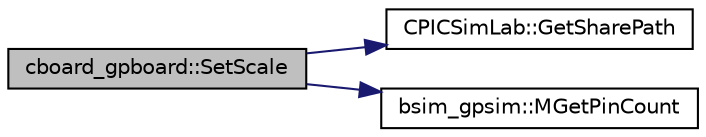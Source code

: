 digraph "cboard_gpboard::SetScale"
{
 // LATEX_PDF_SIZE
  edge [fontname="Helvetica",fontsize="10",labelfontname="Helvetica",labelfontsize="10"];
  node [fontname="Helvetica",fontsize="10",shape=record];
  rankdir="LR";
  Node1 [label="cboard_gpboard::SetScale",height=0.2,width=0.4,color="black", fillcolor="grey75", style="filled", fontcolor="black",tooltip="Set board draw scale."];
  Node1 -> Node2 [color="midnightblue",fontsize="10",style="solid",fontname="Helvetica"];
  Node2 [label="CPICSimLab::GetSharePath",height=0.2,width=0.4,color="black", fillcolor="white", style="filled",URL="$class_c_p_i_c_sim_lab.html#a108bb3e8dc99a955b2a7b98f76fedf69",tooltip="Get the file path of resources."];
  Node1 -> Node3 [color="midnightblue",fontsize="10",style="solid",fontname="Helvetica"];
  Node3 [label="bsim_gpsim::MGetPinCount",height=0.2,width=0.4,color="black", fillcolor="white", style="filled",URL="$classbsim__gpsim.html#a67e13c0ae2d5bf0b6ef1440233c43bdb",tooltip="board microcontroller pin count"];
}
